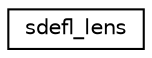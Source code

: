 digraph "Graphical Class Hierarchy"
{
 // LATEX_PDF_SIZE
  edge [fontname="Helvetica",fontsize="10",labelfontname="Helvetica",labelfontsize="10"];
  node [fontname="Helvetica",fontsize="10",shape=record];
  rankdir="LR";
  Node0 [label="sdefl_lens",height=0.2,width=0.4,color="black", fillcolor="white", style="filled",URL="$structsdefl__lens.html",tooltip=" "];
}
